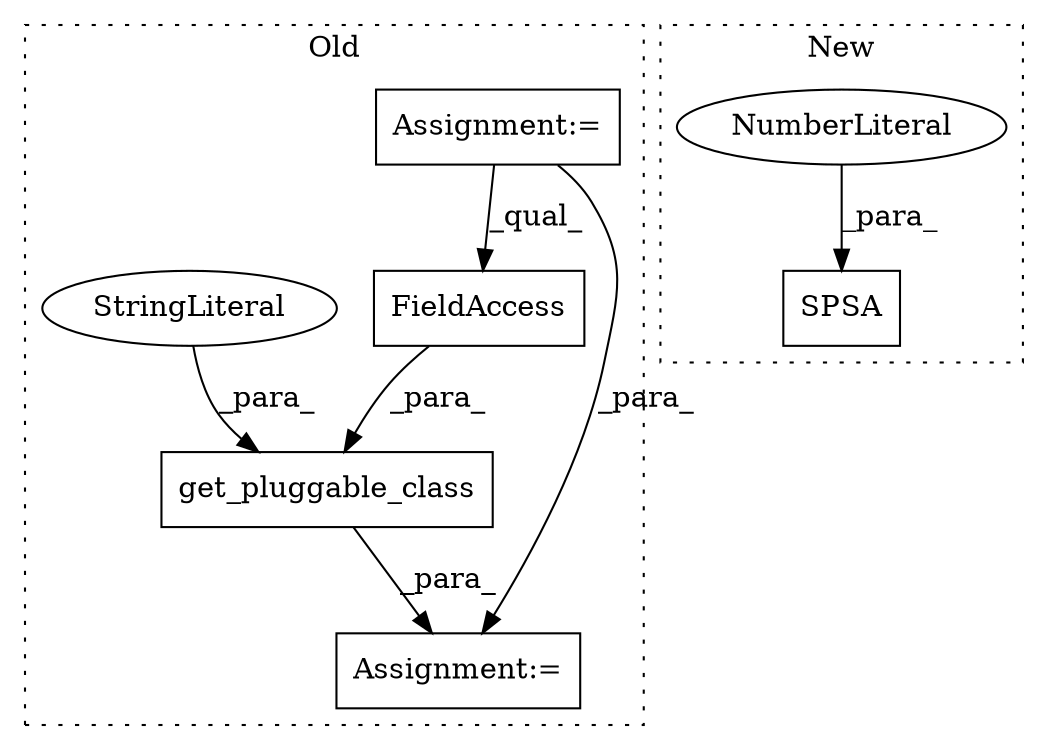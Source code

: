 digraph G {
subgraph cluster0 {
1 [label="get_pluggable_class" a="32" s="2202,2264" l="20,1" shape="box"];
4 [label="FieldAccess" a="22" s="2222" l="23" shape="box"];
5 [label="Assignment:=" a="7" s="2201" l="1" shape="box"];
6 [label="Assignment:=" a="7" s="2104" l="13" shape="box"];
7 [label="StringLiteral" a="45" s="2246" l="18" shape="ellipse"];
label = "Old";
style="dotted";
}
subgraph cluster1 {
2 [label="SPSA" a="32" s="2651,2667" l="5,1" shape="box"];
3 [label="NumberLiteral" a="34" s="2659" l="3" shape="ellipse"];
label = "New";
style="dotted";
}
1 -> 5 [label="_para_"];
3 -> 2 [label="_para_"];
4 -> 1 [label="_para_"];
6 -> 4 [label="_qual_"];
6 -> 5 [label="_para_"];
7 -> 1 [label="_para_"];
}
